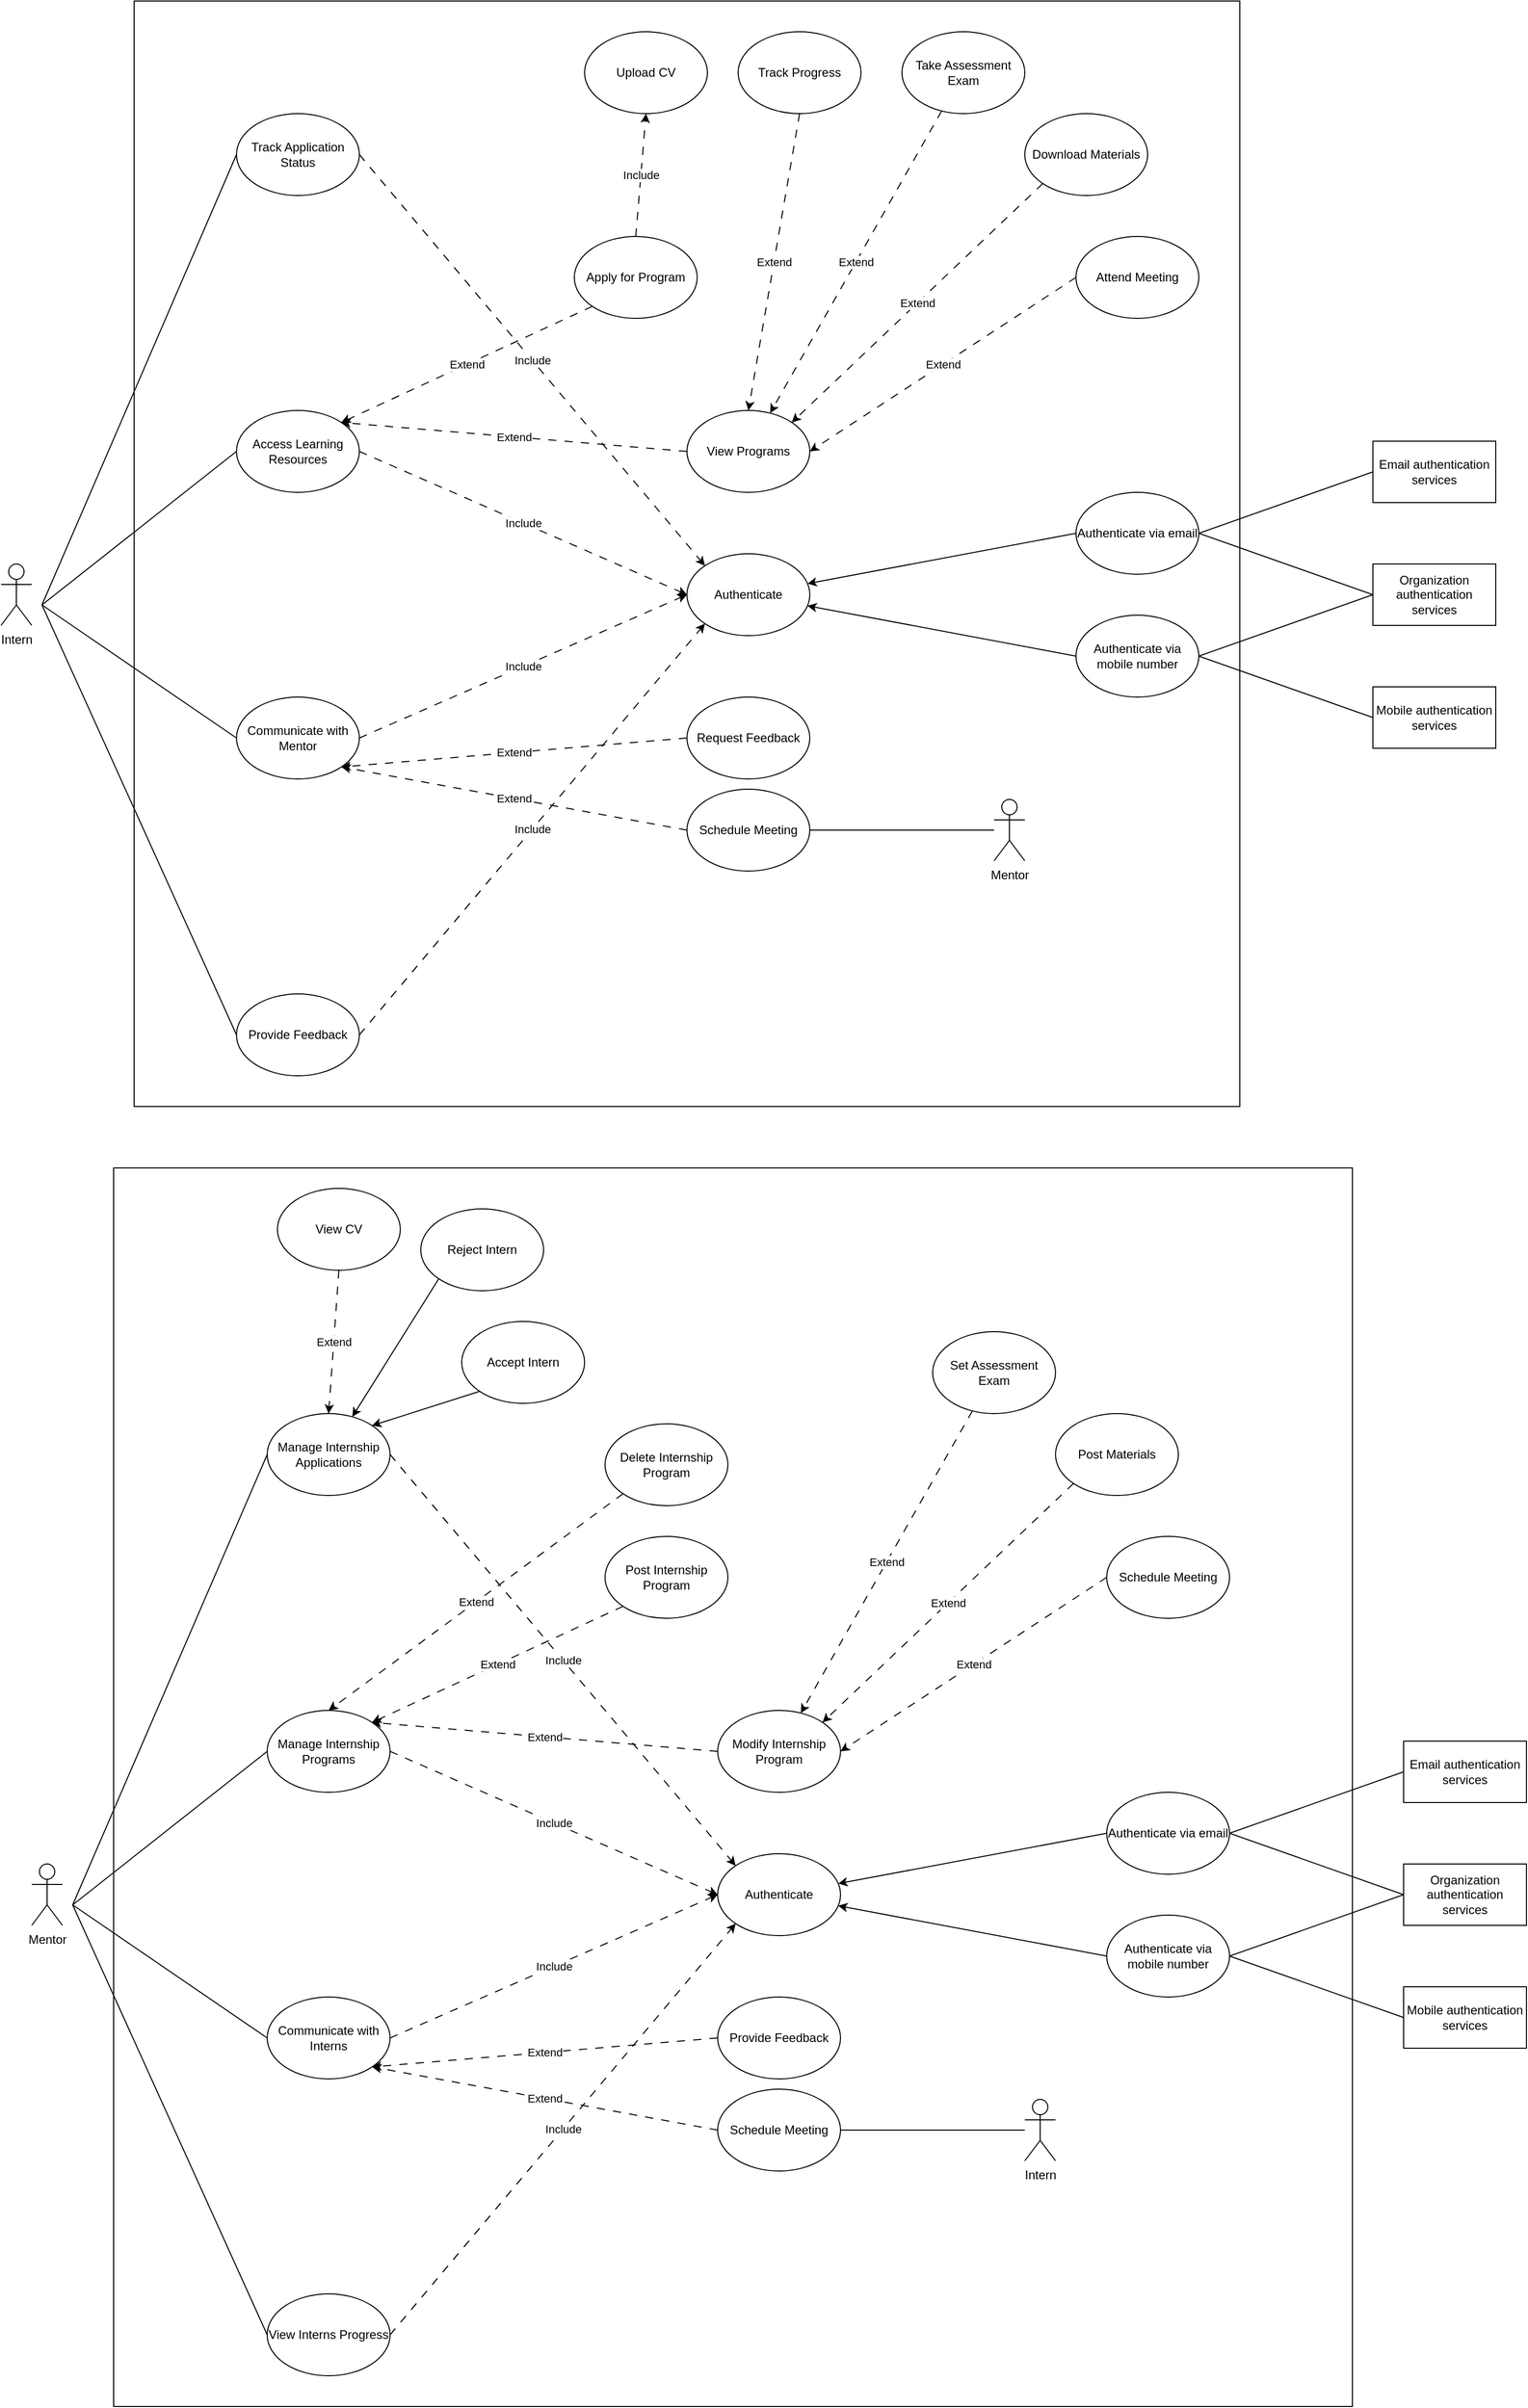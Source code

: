 <mxfile version="22.0.7" type="device">
  <diagram name="Page-1" id="TnXHKUFaA7Sa9w_C5nAh">
    <mxGraphModel dx="2656" dy="1271" grid="1" gridSize="10" guides="1" tooltips="1" connect="1" arrows="1" fold="1" page="1" pageScale="1" pageWidth="2339" pageHeight="3300" math="0" shadow="0">
      <root>
        <mxCell id="0" />
        <mxCell id="1" parent="0" />
        <mxCell id="UTa9K4Zamujy0nshikOh-2" value="" style="whiteSpace=wrap;html=1;aspect=fixed;" vertex="1" parent="1">
          <mxGeometry x="190" y="1310" width="1210" height="1210" as="geometry" />
        </mxCell>
        <mxCell id="UTa9K4Zamujy0nshikOh-1" value="" style="whiteSpace=wrap;html=1;aspect=fixed;" vertex="1" parent="1">
          <mxGeometry x="210" y="170" width="1080" height="1080" as="geometry" />
        </mxCell>
        <mxCell id="tAeaAUWml3lCQ0p2ullZ-1" value="Communicate with Mentor" style="ellipse;whiteSpace=wrap;html=1;" parent="1" vertex="1">
          <mxGeometry x="310" y="850" width="120" height="80" as="geometry" />
        </mxCell>
        <mxCell id="tAeaAUWml3lCQ0p2ullZ-2" value="Intern" style="shape=umlActor;verticalLabelPosition=bottom;verticalAlign=top;html=1;outlineConnect=0;" parent="1" vertex="1">
          <mxGeometry x="80" y="720" width="30" height="60" as="geometry" />
        </mxCell>
        <mxCell id="tAeaAUWml3lCQ0p2ullZ-3" value="Provide Feedback" style="ellipse;whiteSpace=wrap;html=1;" parent="1" vertex="1">
          <mxGeometry x="310" y="1140" width="120" height="80" as="geometry" />
        </mxCell>
        <mxCell id="tAeaAUWml3lCQ0p2ullZ-4" value="Track Application Status" style="ellipse;whiteSpace=wrap;html=1;" parent="1" vertex="1">
          <mxGeometry x="310" y="280" width="120" height="80" as="geometry" />
        </mxCell>
        <mxCell id="tAeaAUWml3lCQ0p2ullZ-5" value="Access Learning Resources" style="ellipse;whiteSpace=wrap;html=1;" parent="1" vertex="1">
          <mxGeometry x="310" y="570" width="120" height="80" as="geometry" />
        </mxCell>
        <mxCell id="tAeaAUWml3lCQ0p2ullZ-6" value="Authenticate" style="ellipse;whiteSpace=wrap;html=1;" parent="1" vertex="1">
          <mxGeometry x="750" y="710" width="120" height="80" as="geometry" />
        </mxCell>
        <mxCell id="tAeaAUWml3lCQ0p2ullZ-8" value="" style="endArrow=classic;html=1;rounded=0;exitX=0;exitY=0.5;exitDx=0;exitDy=0;" parent="1" source="tAeaAUWml3lCQ0p2ullZ-14" target="tAeaAUWml3lCQ0p2ullZ-6" edge="1">
          <mxGeometry width="50" height="50" relative="1" as="geometry">
            <mxPoint x="970" y="810" as="sourcePoint" />
            <mxPoint x="1190" y="620" as="targetPoint" />
          </mxGeometry>
        </mxCell>
        <mxCell id="tAeaAUWml3lCQ0p2ullZ-9" value="Authenticate via email" style="ellipse;whiteSpace=wrap;html=1;" parent="1" vertex="1">
          <mxGeometry x="1130" y="650" width="120" height="80" as="geometry" />
        </mxCell>
        <mxCell id="tAeaAUWml3lCQ0p2ullZ-10" value="Include" style="endArrow=classic;html=1;rounded=0;exitX=1;exitY=0.5;exitDx=0;exitDy=0;dashed=1;dashPattern=8 8;entryX=0;entryY=0.5;entryDx=0;entryDy=0;" parent="1" source="tAeaAUWml3lCQ0p2ullZ-5" target="tAeaAUWml3lCQ0p2ullZ-6" edge="1">
          <mxGeometry width="50" height="50" relative="1" as="geometry">
            <mxPoint x="430" y="570" as="sourcePoint" />
            <mxPoint x="710" y="730" as="targetPoint" />
          </mxGeometry>
        </mxCell>
        <mxCell id="tAeaAUWml3lCQ0p2ullZ-11" value="Include" style="endArrow=classic;html=1;rounded=0;exitX=1;exitY=0.5;exitDx=0;exitDy=0;dashed=1;dashPattern=8 8;entryX=0;entryY=0;entryDx=0;entryDy=0;" parent="1" source="tAeaAUWml3lCQ0p2ullZ-4" target="tAeaAUWml3lCQ0p2ullZ-6" edge="1">
          <mxGeometry width="50" height="50" relative="1" as="geometry">
            <mxPoint x="430" y="410" as="sourcePoint" />
            <mxPoint x="758" y="531" as="targetPoint" />
          </mxGeometry>
        </mxCell>
        <mxCell id="tAeaAUWml3lCQ0p2ullZ-12" value="Include" style="endArrow=classic;html=1;rounded=0;dashed=1;dashPattern=8 8;entryX=0;entryY=1;entryDx=0;entryDy=0;exitX=1;exitY=0.5;exitDx=0;exitDy=0;" parent="1" source="tAeaAUWml3lCQ0p2ullZ-3" target="tAeaAUWml3lCQ0p2ullZ-6" edge="1">
          <mxGeometry width="50" height="50" relative="1" as="geometry">
            <mxPoint x="540" y="980" as="sourcePoint" />
            <mxPoint x="758" y="881" as="targetPoint" />
          </mxGeometry>
        </mxCell>
        <mxCell id="tAeaAUWml3lCQ0p2ullZ-13" value="Include" style="endArrow=classic;html=1;rounded=0;exitX=1;exitY=0.5;exitDx=0;exitDy=0;dashed=1;dashPattern=8 8;entryX=0;entryY=0.5;entryDx=0;entryDy=0;" parent="1" source="tAeaAUWml3lCQ0p2ullZ-1" target="tAeaAUWml3lCQ0p2ullZ-6" edge="1">
          <mxGeometry width="50" height="50" relative="1" as="geometry">
            <mxPoint x="460" y="640" as="sourcePoint" />
            <mxPoint x="690" y="770" as="targetPoint" />
          </mxGeometry>
        </mxCell>
        <mxCell id="tAeaAUWml3lCQ0p2ullZ-14" value="Authenticate via mobile number" style="ellipse;whiteSpace=wrap;html=1;" parent="1" vertex="1">
          <mxGeometry x="1130" y="770" width="120" height="80" as="geometry" />
        </mxCell>
        <mxCell id="tAeaAUWml3lCQ0p2ullZ-15" value="" style="endArrow=classic;html=1;rounded=0;exitX=0;exitY=0.5;exitDx=0;exitDy=0;" parent="1" source="tAeaAUWml3lCQ0p2ullZ-9" target="tAeaAUWml3lCQ0p2ullZ-6" edge="1">
          <mxGeometry width="50" height="50" relative="1" as="geometry">
            <mxPoint x="1130" y="860" as="sourcePoint" />
            <mxPoint x="870" y="800" as="targetPoint" />
          </mxGeometry>
        </mxCell>
        <mxCell id="tAeaAUWml3lCQ0p2ullZ-16" value="" style="endArrow=none;html=1;rounded=0;entryX=1;entryY=0.5;entryDx=0;entryDy=0;endFill=0;exitX=0;exitY=0.5;exitDx=0;exitDy=0;" parent="1" source="tAeaAUWml3lCQ0p2ullZ-17" target="tAeaAUWml3lCQ0p2ullZ-9" edge="1">
          <mxGeometry width="50" height="50" relative="1" as="geometry">
            <mxPoint x="1420" y="690" as="sourcePoint" />
            <mxPoint x="1250" y="741" as="targetPoint" />
          </mxGeometry>
        </mxCell>
        <mxCell id="tAeaAUWml3lCQ0p2ullZ-17" value="Email authentication services" style="rounded=0;whiteSpace=wrap;html=1;" parent="1" vertex="1">
          <mxGeometry x="1420" y="600" width="120" height="60" as="geometry" />
        </mxCell>
        <mxCell id="tAeaAUWml3lCQ0p2ullZ-18" value="Mobile authentication services" style="rounded=0;whiteSpace=wrap;html=1;" parent="1" vertex="1">
          <mxGeometry x="1420" y="840" width="120" height="60" as="geometry" />
        </mxCell>
        <mxCell id="tAeaAUWml3lCQ0p2ullZ-19" value="" style="endArrow=none;html=1;rounded=0;entryX=1;entryY=0.5;entryDx=0;entryDy=0;endFill=0;exitX=0;exitY=0.5;exitDx=0;exitDy=0;" parent="1" source="tAeaAUWml3lCQ0p2ullZ-18" target="tAeaAUWml3lCQ0p2ullZ-14" edge="1">
          <mxGeometry width="50" height="50" relative="1" as="geometry">
            <mxPoint x="1430" y="690" as="sourcePoint" />
            <mxPoint x="1260" y="700" as="targetPoint" />
          </mxGeometry>
        </mxCell>
        <mxCell id="tAeaAUWml3lCQ0p2ullZ-20" value="" style="endArrow=none;html=1;rounded=0;entryX=1;entryY=0.5;entryDx=0;entryDy=0;endFill=0;exitX=0;exitY=0.5;exitDx=0;exitDy=0;" parent="1" source="tAeaAUWml3lCQ0p2ullZ-22" target="tAeaAUWml3lCQ0p2ullZ-14" edge="1">
          <mxGeometry width="50" height="50" relative="1" as="geometry">
            <mxPoint x="1740" y="770" as="sourcePoint" />
            <mxPoint x="1570" y="780" as="targetPoint" />
          </mxGeometry>
        </mxCell>
        <mxCell id="tAeaAUWml3lCQ0p2ullZ-21" value="" style="endArrow=none;html=1;rounded=0;entryX=1;entryY=0.5;entryDx=0;entryDy=0;endFill=0;exitX=0;exitY=0.5;exitDx=0;exitDy=0;" parent="1" source="tAeaAUWml3lCQ0p2ullZ-22" target="tAeaAUWml3lCQ0p2ullZ-9" edge="1">
          <mxGeometry width="50" height="50" relative="1" as="geometry">
            <mxPoint x="1680" y="710" as="sourcePoint" />
            <mxPoint x="1280" y="720" as="targetPoint" />
          </mxGeometry>
        </mxCell>
        <mxCell id="tAeaAUWml3lCQ0p2ullZ-22" value="Organization authentication services" style="rounded=0;whiteSpace=wrap;html=1;" parent="1" vertex="1">
          <mxGeometry x="1420" y="720" width="120" height="60" as="geometry" />
        </mxCell>
        <mxCell id="tAeaAUWml3lCQ0p2ullZ-23" value="" style="endArrow=none;html=1;rounded=0;endFill=0;exitX=0;exitY=0.5;exitDx=0;exitDy=0;" parent="1" source="tAeaAUWml3lCQ0p2ullZ-5" edge="1">
          <mxGeometry width="50" height="50" relative="1" as="geometry">
            <mxPoint x="190" y="580" as="sourcePoint" />
            <mxPoint x="120" y="760" as="targetPoint" />
          </mxGeometry>
        </mxCell>
        <mxCell id="tAeaAUWml3lCQ0p2ullZ-24" value="" style="endArrow=none;html=1;rounded=0;endFill=0;exitX=0;exitY=0.5;exitDx=0;exitDy=0;" parent="1" source="tAeaAUWml3lCQ0p2ullZ-4" edge="1">
          <mxGeometry width="50" height="50" relative="1" as="geometry">
            <mxPoint x="250" y="390" as="sourcePoint" />
            <mxPoint x="120" y="760" as="targetPoint" />
          </mxGeometry>
        </mxCell>
        <mxCell id="tAeaAUWml3lCQ0p2ullZ-25" value="" style="endArrow=none;html=1;rounded=0;endFill=0;exitX=0;exitY=0.5;exitDx=0;exitDy=0;" parent="1" source="tAeaAUWml3lCQ0p2ullZ-1" edge="1">
          <mxGeometry width="50" height="50" relative="1" as="geometry">
            <mxPoint x="350" y="770" as="sourcePoint" />
            <mxPoint x="120" y="760" as="targetPoint" />
          </mxGeometry>
        </mxCell>
        <mxCell id="tAeaAUWml3lCQ0p2ullZ-26" value="" style="endArrow=none;html=1;rounded=0;endFill=0;exitX=0;exitY=0.5;exitDx=0;exitDy=0;" parent="1" source="tAeaAUWml3lCQ0p2ullZ-3" edge="1">
          <mxGeometry width="50" height="50" relative="1" as="geometry">
            <mxPoint x="240" y="1119.697" as="sourcePoint" />
            <mxPoint x="120" y="760" as="targetPoint" />
          </mxGeometry>
        </mxCell>
        <mxCell id="tAeaAUWml3lCQ0p2ullZ-28" value="View Programs" style="ellipse;whiteSpace=wrap;html=1;" parent="1" vertex="1">
          <mxGeometry x="750" y="570" width="120" height="80" as="geometry" />
        </mxCell>
        <mxCell id="tAeaAUWml3lCQ0p2ullZ-29" value="Attend Meeting" style="ellipse;whiteSpace=wrap;html=1;" parent="1" vertex="1">
          <mxGeometry x="1130" y="400" width="120" height="80" as="geometry" />
        </mxCell>
        <mxCell id="tAeaAUWml3lCQ0p2ullZ-30" value="Take Assessment Exam" style="ellipse;whiteSpace=wrap;html=1;" parent="1" vertex="1">
          <mxGeometry x="960" y="200" width="120" height="80" as="geometry" />
        </mxCell>
        <mxCell id="tAeaAUWml3lCQ0p2ullZ-31" value="Track Progress" style="ellipse;whiteSpace=wrap;html=1;" parent="1" vertex="1">
          <mxGeometry x="800" y="200" width="120" height="80" as="geometry" />
        </mxCell>
        <mxCell id="tAeaAUWml3lCQ0p2ullZ-32" value="Download Materials" style="ellipse;whiteSpace=wrap;html=1;" parent="1" vertex="1">
          <mxGeometry x="1080" y="280" width="120" height="80" as="geometry" />
        </mxCell>
        <mxCell id="tAeaAUWml3lCQ0p2ullZ-34" value="Extend" style="endArrow=classic;html=1;rounded=0;dashed=1;dashPattern=8 8;exitX=0.5;exitY=1;exitDx=0;exitDy=0;entryX=0.5;entryY=0;entryDx=0;entryDy=0;" parent="1" source="tAeaAUWml3lCQ0p2ullZ-31" target="tAeaAUWml3lCQ0p2ullZ-28" edge="1">
          <mxGeometry width="50" height="50" relative="1" as="geometry">
            <mxPoint x="850" y="360" as="sourcePoint" />
            <mxPoint x="780" y="530" as="targetPoint" />
          </mxGeometry>
        </mxCell>
        <mxCell id="tAeaAUWml3lCQ0p2ullZ-35" value="Extend" style="endArrow=classic;html=1;rounded=0;dashed=1;dashPattern=8 8;" parent="1" source="tAeaAUWml3lCQ0p2ullZ-30" target="tAeaAUWml3lCQ0p2ullZ-28" edge="1">
          <mxGeometry width="50" height="50" relative="1" as="geometry">
            <mxPoint x="950" y="295" as="sourcePoint" />
            <mxPoint x="900" y="585" as="targetPoint" />
          </mxGeometry>
        </mxCell>
        <mxCell id="tAeaAUWml3lCQ0p2ullZ-36" value="Extend" style="endArrow=classic;html=1;rounded=0;dashed=1;dashPattern=8 8;exitX=0;exitY=1;exitDx=0;exitDy=0;entryX=1;entryY=0;entryDx=0;entryDy=0;" parent="1" source="tAeaAUWml3lCQ0p2ullZ-32" target="tAeaAUWml3lCQ0p2ullZ-28" edge="1">
          <mxGeometry width="50" height="50" relative="1" as="geometry">
            <mxPoint x="880" y="300" as="sourcePoint" />
            <mxPoint x="830" y="590" as="targetPoint" />
          </mxGeometry>
        </mxCell>
        <mxCell id="tAeaAUWml3lCQ0p2ullZ-37" value="Extend" style="endArrow=classic;html=1;rounded=0;dashed=1;dashPattern=8 8;exitX=0;exitY=0.5;exitDx=0;exitDy=0;entryX=1;entryY=0.5;entryDx=0;entryDy=0;" parent="1" source="tAeaAUWml3lCQ0p2ullZ-29" target="tAeaAUWml3lCQ0p2ullZ-28" edge="1">
          <mxGeometry width="50" height="50" relative="1" as="geometry">
            <mxPoint x="890" y="310" as="sourcePoint" />
            <mxPoint x="840" y="600" as="targetPoint" />
          </mxGeometry>
        </mxCell>
        <mxCell id="tAeaAUWml3lCQ0p2ullZ-38" value="Request Feedback" style="ellipse;whiteSpace=wrap;html=1;" parent="1" vertex="1">
          <mxGeometry x="750" y="850" width="120" height="80" as="geometry" />
        </mxCell>
        <mxCell id="tAeaAUWml3lCQ0p2ullZ-41" value="Schedule Meeting" style="ellipse;whiteSpace=wrap;html=1;" parent="1" vertex="1">
          <mxGeometry x="750" y="940" width="120" height="80" as="geometry" />
        </mxCell>
        <mxCell id="tAeaAUWml3lCQ0p2ullZ-43" value="Extend" style="endArrow=classic;html=1;rounded=0;dashed=1;dashPattern=8 8;exitX=0;exitY=0.5;exitDx=0;exitDy=0;entryX=1;entryY=1;entryDx=0;entryDy=0;" parent="1" source="tAeaAUWml3lCQ0p2ullZ-38" target="tAeaAUWml3lCQ0p2ullZ-1" edge="1">
          <mxGeometry width="50" height="50" relative="1" as="geometry">
            <mxPoint x="720" y="800" as="sourcePoint" />
            <mxPoint x="670" y="1090" as="targetPoint" />
          </mxGeometry>
        </mxCell>
        <mxCell id="tAeaAUWml3lCQ0p2ullZ-44" value="Extend" style="endArrow=classic;html=1;rounded=0;dashed=1;dashPattern=8 8;exitX=0;exitY=0.5;exitDx=0;exitDy=0;entryX=1;entryY=1;entryDx=0;entryDy=0;" parent="1" source="tAeaAUWml3lCQ0p2ullZ-41" target="tAeaAUWml3lCQ0p2ullZ-1" edge="1">
          <mxGeometry width="50" height="50" relative="1" as="geometry">
            <mxPoint x="760" y="900" as="sourcePoint" />
            <mxPoint x="422" y="928" as="targetPoint" />
          </mxGeometry>
        </mxCell>
        <mxCell id="tAeaAUWml3lCQ0p2ullZ-45" value="Extend" style="endArrow=classic;html=1;rounded=0;dashed=1;dashPattern=8 8;entryX=1;entryY=0;entryDx=0;entryDy=0;exitX=0;exitY=1;exitDx=0;exitDy=0;" parent="1" source="tAeaAUWml3lCQ0p2ullZ-47" target="tAeaAUWml3lCQ0p2ullZ-5" edge="1">
          <mxGeometry width="50" height="50" relative="1" as="geometry">
            <mxPoint x="620" y="350" as="sourcePoint" />
            <mxPoint x="480" y="570" as="targetPoint" />
          </mxGeometry>
        </mxCell>
        <mxCell id="tAeaAUWml3lCQ0p2ullZ-46" value="Extend" style="endArrow=classic;html=1;rounded=0;dashed=1;dashPattern=8 8;exitX=0;exitY=0.5;exitDx=0;exitDy=0;entryX=1;entryY=0;entryDx=0;entryDy=0;" parent="1" source="tAeaAUWml3lCQ0p2ullZ-28" target="tAeaAUWml3lCQ0p2ullZ-5" edge="1">
          <mxGeometry width="50" height="50" relative="1" as="geometry">
            <mxPoint x="670" y="530" as="sourcePoint" />
            <mxPoint x="440" y="590" as="targetPoint" />
          </mxGeometry>
        </mxCell>
        <mxCell id="tAeaAUWml3lCQ0p2ullZ-47" value="Apply for Program" style="ellipse;whiteSpace=wrap;html=1;" parent="1" vertex="1">
          <mxGeometry x="640" y="400" width="120" height="80" as="geometry" />
        </mxCell>
        <mxCell id="tAeaAUWml3lCQ0p2ullZ-48" value="Mentor" style="shape=umlActor;verticalLabelPosition=bottom;verticalAlign=top;html=1;outlineConnect=0;" parent="1" vertex="1">
          <mxGeometry x="1050" y="950" width="30" height="60" as="geometry" />
        </mxCell>
        <mxCell id="tAeaAUWml3lCQ0p2ullZ-49" value="" style="endArrow=none;html=1;rounded=0;entryX=1;entryY=0.5;entryDx=0;entryDy=0;endFill=0;" parent="1" source="tAeaAUWml3lCQ0p2ullZ-48" target="tAeaAUWml3lCQ0p2ullZ-41" edge="1">
          <mxGeometry width="50" height="50" relative="1" as="geometry">
            <mxPoint x="1060" y="1030" as="sourcePoint" />
            <mxPoint x="890" y="970" as="targetPoint" />
          </mxGeometry>
        </mxCell>
        <mxCell id="tAeaAUWml3lCQ0p2ullZ-53" value="Communicate with Interns" style="ellipse;whiteSpace=wrap;html=1;" parent="1" vertex="1">
          <mxGeometry x="340" y="2120" width="120" height="80" as="geometry" />
        </mxCell>
        <mxCell id="tAeaAUWml3lCQ0p2ullZ-54" value="Mentor" style="shape=umlActor;verticalLabelPosition=bottom;verticalAlign=top;html=1;outlineConnect=0;" parent="1" vertex="1">
          <mxGeometry x="110" y="1990" width="30" height="60" as="geometry" />
        </mxCell>
        <mxCell id="tAeaAUWml3lCQ0p2ullZ-55" value="View Interns Progress" style="ellipse;whiteSpace=wrap;html=1;" parent="1" vertex="1">
          <mxGeometry x="340" y="2410" width="120" height="80" as="geometry" />
        </mxCell>
        <mxCell id="tAeaAUWml3lCQ0p2ullZ-56" value="Manage Internship Applications" style="ellipse;whiteSpace=wrap;html=1;" parent="1" vertex="1">
          <mxGeometry x="340" y="1550" width="120" height="80" as="geometry" />
        </mxCell>
        <mxCell id="tAeaAUWml3lCQ0p2ullZ-57" value="Manage Internship Programs" style="ellipse;whiteSpace=wrap;html=1;" parent="1" vertex="1">
          <mxGeometry x="340" y="1840" width="120" height="80" as="geometry" />
        </mxCell>
        <mxCell id="tAeaAUWml3lCQ0p2ullZ-58" value="Authenticate" style="ellipse;whiteSpace=wrap;html=1;" parent="1" vertex="1">
          <mxGeometry x="780" y="1980" width="120" height="80" as="geometry" />
        </mxCell>
        <mxCell id="tAeaAUWml3lCQ0p2ullZ-59" value="" style="endArrow=classic;html=1;rounded=0;exitX=0;exitY=0.5;exitDx=0;exitDy=0;" parent="1" source="tAeaAUWml3lCQ0p2ullZ-65" target="tAeaAUWml3lCQ0p2ullZ-58" edge="1">
          <mxGeometry width="50" height="50" relative="1" as="geometry">
            <mxPoint x="1000" y="2080" as="sourcePoint" />
            <mxPoint x="1220" y="1890" as="targetPoint" />
          </mxGeometry>
        </mxCell>
        <mxCell id="tAeaAUWml3lCQ0p2ullZ-60" value="Authenticate via email" style="ellipse;whiteSpace=wrap;html=1;" parent="1" vertex="1">
          <mxGeometry x="1160" y="1920" width="120" height="80" as="geometry" />
        </mxCell>
        <mxCell id="tAeaAUWml3lCQ0p2ullZ-61" value="Include" style="endArrow=classic;html=1;rounded=0;exitX=1;exitY=0.5;exitDx=0;exitDy=0;dashed=1;dashPattern=8 8;entryX=0;entryY=0.5;entryDx=0;entryDy=0;" parent="1" source="tAeaAUWml3lCQ0p2ullZ-57" target="tAeaAUWml3lCQ0p2ullZ-58" edge="1">
          <mxGeometry width="50" height="50" relative="1" as="geometry">
            <mxPoint x="460" y="1840" as="sourcePoint" />
            <mxPoint x="740" y="2000" as="targetPoint" />
          </mxGeometry>
        </mxCell>
        <mxCell id="tAeaAUWml3lCQ0p2ullZ-62" value="Include" style="endArrow=classic;html=1;rounded=0;exitX=1;exitY=0.5;exitDx=0;exitDy=0;dashed=1;dashPattern=8 8;entryX=0;entryY=0;entryDx=0;entryDy=0;" parent="1" source="tAeaAUWml3lCQ0p2ullZ-56" target="tAeaAUWml3lCQ0p2ullZ-58" edge="1">
          <mxGeometry width="50" height="50" relative="1" as="geometry">
            <mxPoint x="460" y="1680" as="sourcePoint" />
            <mxPoint x="788" y="1801" as="targetPoint" />
          </mxGeometry>
        </mxCell>
        <mxCell id="tAeaAUWml3lCQ0p2ullZ-63" value="Include" style="endArrow=classic;html=1;rounded=0;dashed=1;dashPattern=8 8;entryX=0;entryY=1;entryDx=0;entryDy=0;exitX=1;exitY=0.5;exitDx=0;exitDy=0;" parent="1" source="tAeaAUWml3lCQ0p2ullZ-55" target="tAeaAUWml3lCQ0p2ullZ-58" edge="1">
          <mxGeometry width="50" height="50" relative="1" as="geometry">
            <mxPoint x="570" y="2250" as="sourcePoint" />
            <mxPoint x="788" y="2151" as="targetPoint" />
          </mxGeometry>
        </mxCell>
        <mxCell id="tAeaAUWml3lCQ0p2ullZ-64" value="Include" style="endArrow=classic;html=1;rounded=0;exitX=1;exitY=0.5;exitDx=0;exitDy=0;dashed=1;dashPattern=8 8;entryX=0;entryY=0.5;entryDx=0;entryDy=0;" parent="1" source="tAeaAUWml3lCQ0p2ullZ-53" target="tAeaAUWml3lCQ0p2ullZ-58" edge="1">
          <mxGeometry width="50" height="50" relative="1" as="geometry">
            <mxPoint x="490" y="1910" as="sourcePoint" />
            <mxPoint x="720" y="2040" as="targetPoint" />
          </mxGeometry>
        </mxCell>
        <mxCell id="tAeaAUWml3lCQ0p2ullZ-65" value="Authenticate via mobile number" style="ellipse;whiteSpace=wrap;html=1;" parent="1" vertex="1">
          <mxGeometry x="1160" y="2040" width="120" height="80" as="geometry" />
        </mxCell>
        <mxCell id="tAeaAUWml3lCQ0p2ullZ-66" value="" style="endArrow=classic;html=1;rounded=0;exitX=0;exitY=0.5;exitDx=0;exitDy=0;" parent="1" source="tAeaAUWml3lCQ0p2ullZ-60" target="tAeaAUWml3lCQ0p2ullZ-58" edge="1">
          <mxGeometry width="50" height="50" relative="1" as="geometry">
            <mxPoint x="1160" y="2130" as="sourcePoint" />
            <mxPoint x="900" y="2070" as="targetPoint" />
          </mxGeometry>
        </mxCell>
        <mxCell id="tAeaAUWml3lCQ0p2ullZ-67" value="" style="endArrow=none;html=1;rounded=0;entryX=1;entryY=0.5;entryDx=0;entryDy=0;endFill=0;exitX=0;exitY=0.5;exitDx=0;exitDy=0;" parent="1" source="tAeaAUWml3lCQ0p2ullZ-68" target="tAeaAUWml3lCQ0p2ullZ-60" edge="1">
          <mxGeometry width="50" height="50" relative="1" as="geometry">
            <mxPoint x="1450" y="1960" as="sourcePoint" />
            <mxPoint x="1280" y="2011" as="targetPoint" />
          </mxGeometry>
        </mxCell>
        <mxCell id="tAeaAUWml3lCQ0p2ullZ-68" value="Email authentication services" style="rounded=0;whiteSpace=wrap;html=1;" parent="1" vertex="1">
          <mxGeometry x="1450" y="1870" width="120" height="60" as="geometry" />
        </mxCell>
        <mxCell id="tAeaAUWml3lCQ0p2ullZ-69" value="Mobile authentication services" style="rounded=0;whiteSpace=wrap;html=1;" parent="1" vertex="1">
          <mxGeometry x="1450" y="2110" width="120" height="60" as="geometry" />
        </mxCell>
        <mxCell id="tAeaAUWml3lCQ0p2ullZ-70" value="" style="endArrow=none;html=1;rounded=0;entryX=1;entryY=0.5;entryDx=0;entryDy=0;endFill=0;exitX=0;exitY=0.5;exitDx=0;exitDy=0;" parent="1" source="tAeaAUWml3lCQ0p2ullZ-69" target="tAeaAUWml3lCQ0p2ullZ-65" edge="1">
          <mxGeometry width="50" height="50" relative="1" as="geometry">
            <mxPoint x="1460" y="1960" as="sourcePoint" />
            <mxPoint x="1290" y="1970" as="targetPoint" />
          </mxGeometry>
        </mxCell>
        <mxCell id="tAeaAUWml3lCQ0p2ullZ-71" value="" style="endArrow=none;html=1;rounded=0;entryX=1;entryY=0.5;entryDx=0;entryDy=0;endFill=0;exitX=0;exitY=0.5;exitDx=0;exitDy=0;" parent="1" source="tAeaAUWml3lCQ0p2ullZ-73" target="tAeaAUWml3lCQ0p2ullZ-65" edge="1">
          <mxGeometry width="50" height="50" relative="1" as="geometry">
            <mxPoint x="1770" y="2040" as="sourcePoint" />
            <mxPoint x="1600" y="2050" as="targetPoint" />
          </mxGeometry>
        </mxCell>
        <mxCell id="tAeaAUWml3lCQ0p2ullZ-72" value="" style="endArrow=none;html=1;rounded=0;entryX=1;entryY=0.5;entryDx=0;entryDy=0;endFill=0;exitX=0;exitY=0.5;exitDx=0;exitDy=0;" parent="1" source="tAeaAUWml3lCQ0p2ullZ-73" target="tAeaAUWml3lCQ0p2ullZ-60" edge="1">
          <mxGeometry width="50" height="50" relative="1" as="geometry">
            <mxPoint x="1710" y="1980" as="sourcePoint" />
            <mxPoint x="1310" y="1990" as="targetPoint" />
          </mxGeometry>
        </mxCell>
        <mxCell id="tAeaAUWml3lCQ0p2ullZ-73" value="Organization authentication services" style="rounded=0;whiteSpace=wrap;html=1;" parent="1" vertex="1">
          <mxGeometry x="1450" y="1990" width="120" height="60" as="geometry" />
        </mxCell>
        <mxCell id="tAeaAUWml3lCQ0p2ullZ-74" value="" style="endArrow=none;html=1;rounded=0;endFill=0;exitX=0;exitY=0.5;exitDx=0;exitDy=0;" parent="1" source="tAeaAUWml3lCQ0p2ullZ-57" edge="1">
          <mxGeometry width="50" height="50" relative="1" as="geometry">
            <mxPoint x="220" y="1850" as="sourcePoint" />
            <mxPoint x="150" y="2030" as="targetPoint" />
          </mxGeometry>
        </mxCell>
        <mxCell id="tAeaAUWml3lCQ0p2ullZ-75" value="" style="endArrow=none;html=1;rounded=0;endFill=0;exitX=0;exitY=0.5;exitDx=0;exitDy=0;" parent="1" source="tAeaAUWml3lCQ0p2ullZ-56" edge="1">
          <mxGeometry width="50" height="50" relative="1" as="geometry">
            <mxPoint x="280" y="1660" as="sourcePoint" />
            <mxPoint x="150" y="2030" as="targetPoint" />
          </mxGeometry>
        </mxCell>
        <mxCell id="tAeaAUWml3lCQ0p2ullZ-76" value="" style="endArrow=none;html=1;rounded=0;endFill=0;exitX=0;exitY=0.5;exitDx=0;exitDy=0;" parent="1" source="tAeaAUWml3lCQ0p2ullZ-53" edge="1">
          <mxGeometry width="50" height="50" relative="1" as="geometry">
            <mxPoint x="380" y="2040" as="sourcePoint" />
            <mxPoint x="150" y="2030" as="targetPoint" />
          </mxGeometry>
        </mxCell>
        <mxCell id="tAeaAUWml3lCQ0p2ullZ-77" value="" style="endArrow=none;html=1;rounded=0;endFill=0;exitX=0;exitY=0.5;exitDx=0;exitDy=0;" parent="1" source="tAeaAUWml3lCQ0p2ullZ-55" edge="1">
          <mxGeometry width="50" height="50" relative="1" as="geometry">
            <mxPoint x="270" y="2389.697" as="sourcePoint" />
            <mxPoint x="150" y="2030" as="targetPoint" />
          </mxGeometry>
        </mxCell>
        <mxCell id="tAeaAUWml3lCQ0p2ullZ-78" value="Modify Internship Program" style="ellipse;whiteSpace=wrap;html=1;" parent="1" vertex="1">
          <mxGeometry x="780" y="1840" width="120" height="80" as="geometry" />
        </mxCell>
        <mxCell id="tAeaAUWml3lCQ0p2ullZ-79" value="Schedule Meeting" style="ellipse;whiteSpace=wrap;html=1;" parent="1" vertex="1">
          <mxGeometry x="1160" y="1670" width="120" height="80" as="geometry" />
        </mxCell>
        <mxCell id="tAeaAUWml3lCQ0p2ullZ-80" value="Set Assessment Exam" style="ellipse;whiteSpace=wrap;html=1;" parent="1" vertex="1">
          <mxGeometry x="990" y="1470" width="120" height="80" as="geometry" />
        </mxCell>
        <mxCell id="tAeaAUWml3lCQ0p2ullZ-82" value="Post Materials" style="ellipse;whiteSpace=wrap;html=1;" parent="1" vertex="1">
          <mxGeometry x="1110" y="1550" width="120" height="80" as="geometry" />
        </mxCell>
        <mxCell id="tAeaAUWml3lCQ0p2ullZ-84" value="Extend" style="endArrow=classic;html=1;rounded=0;dashed=1;dashPattern=8 8;" parent="1" source="tAeaAUWml3lCQ0p2ullZ-80" target="tAeaAUWml3lCQ0p2ullZ-78" edge="1">
          <mxGeometry width="50" height="50" relative="1" as="geometry">
            <mxPoint x="980" y="1565" as="sourcePoint" />
            <mxPoint x="930" y="1855" as="targetPoint" />
          </mxGeometry>
        </mxCell>
        <mxCell id="tAeaAUWml3lCQ0p2ullZ-85" value="Extend" style="endArrow=classic;html=1;rounded=0;dashed=1;dashPattern=8 8;exitX=0;exitY=1;exitDx=0;exitDy=0;entryX=1;entryY=0;entryDx=0;entryDy=0;" parent="1" source="tAeaAUWml3lCQ0p2ullZ-82" target="tAeaAUWml3lCQ0p2ullZ-78" edge="1">
          <mxGeometry width="50" height="50" relative="1" as="geometry">
            <mxPoint x="910" y="1570" as="sourcePoint" />
            <mxPoint x="860" y="1860" as="targetPoint" />
          </mxGeometry>
        </mxCell>
        <mxCell id="tAeaAUWml3lCQ0p2ullZ-86" value="Extend" style="endArrow=classic;html=1;rounded=0;dashed=1;dashPattern=8 8;exitX=0;exitY=0.5;exitDx=0;exitDy=0;entryX=1;entryY=0.5;entryDx=0;entryDy=0;" parent="1" source="tAeaAUWml3lCQ0p2ullZ-79" target="tAeaAUWml3lCQ0p2ullZ-78" edge="1">
          <mxGeometry width="50" height="50" relative="1" as="geometry">
            <mxPoint x="920" y="1580" as="sourcePoint" />
            <mxPoint x="870" y="1870" as="targetPoint" />
          </mxGeometry>
        </mxCell>
        <mxCell id="tAeaAUWml3lCQ0p2ullZ-87" value="Provide Feedback" style="ellipse;whiteSpace=wrap;html=1;" parent="1" vertex="1">
          <mxGeometry x="780" y="2120" width="120" height="80" as="geometry" />
        </mxCell>
        <mxCell id="tAeaAUWml3lCQ0p2ullZ-88" value="Schedule Meeting" style="ellipse;whiteSpace=wrap;html=1;" parent="1" vertex="1">
          <mxGeometry x="780" y="2210" width="120" height="80" as="geometry" />
        </mxCell>
        <mxCell id="tAeaAUWml3lCQ0p2ullZ-89" value="Extend" style="endArrow=classic;html=1;rounded=0;dashed=1;dashPattern=8 8;exitX=0;exitY=0.5;exitDx=0;exitDy=0;entryX=1;entryY=1;entryDx=0;entryDy=0;" parent="1" source="tAeaAUWml3lCQ0p2ullZ-87" target="tAeaAUWml3lCQ0p2ullZ-53" edge="1">
          <mxGeometry width="50" height="50" relative="1" as="geometry">
            <mxPoint x="750" y="2070" as="sourcePoint" />
            <mxPoint x="700" y="2360" as="targetPoint" />
          </mxGeometry>
        </mxCell>
        <mxCell id="tAeaAUWml3lCQ0p2ullZ-90" value="Extend" style="endArrow=classic;html=1;rounded=0;dashed=1;dashPattern=8 8;exitX=0;exitY=0.5;exitDx=0;exitDy=0;entryX=1;entryY=1;entryDx=0;entryDy=0;" parent="1" source="tAeaAUWml3lCQ0p2ullZ-88" target="tAeaAUWml3lCQ0p2ullZ-53" edge="1">
          <mxGeometry width="50" height="50" relative="1" as="geometry">
            <mxPoint x="790" y="2170" as="sourcePoint" />
            <mxPoint x="452" y="2198" as="targetPoint" />
          </mxGeometry>
        </mxCell>
        <mxCell id="tAeaAUWml3lCQ0p2ullZ-91" value="Extend" style="endArrow=classic;html=1;rounded=0;dashed=1;dashPattern=8 8;entryX=1;entryY=0;entryDx=0;entryDy=0;exitX=0;exitY=1;exitDx=0;exitDy=0;" parent="1" source="tAeaAUWml3lCQ0p2ullZ-93" target="tAeaAUWml3lCQ0p2ullZ-57" edge="1">
          <mxGeometry width="50" height="50" relative="1" as="geometry">
            <mxPoint x="650" y="1620" as="sourcePoint" />
            <mxPoint x="510" y="1840" as="targetPoint" />
          </mxGeometry>
        </mxCell>
        <mxCell id="tAeaAUWml3lCQ0p2ullZ-92" value="Extend" style="endArrow=classic;html=1;rounded=0;dashed=1;dashPattern=8 8;exitX=0;exitY=0.5;exitDx=0;exitDy=0;entryX=1;entryY=0;entryDx=0;entryDy=0;" parent="1" source="tAeaAUWml3lCQ0p2ullZ-78" target="tAeaAUWml3lCQ0p2ullZ-57" edge="1">
          <mxGeometry width="50" height="50" relative="1" as="geometry">
            <mxPoint x="700" y="1800" as="sourcePoint" />
            <mxPoint x="470" y="1860" as="targetPoint" />
          </mxGeometry>
        </mxCell>
        <mxCell id="tAeaAUWml3lCQ0p2ullZ-93" value="Post Internship Program" style="ellipse;whiteSpace=wrap;html=1;" parent="1" vertex="1">
          <mxGeometry x="670" y="1670" width="120" height="80" as="geometry" />
        </mxCell>
        <mxCell id="tAeaAUWml3lCQ0p2ullZ-94" value="Intern" style="shape=umlActor;verticalLabelPosition=bottom;verticalAlign=top;html=1;outlineConnect=0;" parent="1" vertex="1">
          <mxGeometry x="1080" y="2220" width="30" height="60" as="geometry" />
        </mxCell>
        <mxCell id="tAeaAUWml3lCQ0p2ullZ-95" value="" style="endArrow=none;html=1;rounded=0;entryX=1;entryY=0.5;entryDx=0;entryDy=0;endFill=0;" parent="1" source="tAeaAUWml3lCQ0p2ullZ-94" target="tAeaAUWml3lCQ0p2ullZ-88" edge="1">
          <mxGeometry width="50" height="50" relative="1" as="geometry">
            <mxPoint x="1090" y="2300" as="sourcePoint" />
            <mxPoint x="920" y="2240" as="targetPoint" />
          </mxGeometry>
        </mxCell>
        <mxCell id="tAeaAUWml3lCQ0p2ullZ-96" value="Delete Internship Program" style="ellipse;whiteSpace=wrap;html=1;" parent="1" vertex="1">
          <mxGeometry x="670" y="1560" width="120" height="80" as="geometry" />
        </mxCell>
        <mxCell id="tAeaAUWml3lCQ0p2ullZ-97" value="Extend" style="endArrow=classic;html=1;rounded=0;dashed=1;dashPattern=8 8;entryX=0.5;entryY=0;entryDx=0;entryDy=0;exitX=0;exitY=1;exitDx=0;exitDy=0;" parent="1" source="tAeaAUWml3lCQ0p2ullZ-96" target="tAeaAUWml3lCQ0p2ullZ-57" edge="1">
          <mxGeometry width="50" height="50" relative="1" as="geometry">
            <mxPoint x="626" y="1680" as="sourcePoint" />
            <mxPoint x="380" y="1794" as="targetPoint" />
          </mxGeometry>
        </mxCell>
        <mxCell id="tAeaAUWml3lCQ0p2ullZ-98" value="Reject Intern" style="ellipse;whiteSpace=wrap;html=1;" parent="1" vertex="1">
          <mxGeometry x="490" y="1350" width="120" height="80" as="geometry" />
        </mxCell>
        <mxCell id="tAeaAUWml3lCQ0p2ullZ-99" value="Accept Intern" style="ellipse;whiteSpace=wrap;html=1;" parent="1" vertex="1">
          <mxGeometry x="530" y="1460" width="120" height="80" as="geometry" />
        </mxCell>
        <mxCell id="tAeaAUWml3lCQ0p2ullZ-100" value="" style="endArrow=classic;html=1;rounded=0;entryX=1;entryY=0;entryDx=0;entryDy=0;exitX=0;exitY=1;exitDx=0;exitDy=0;" parent="1" source="tAeaAUWml3lCQ0p2ullZ-99" target="tAeaAUWml3lCQ0p2ullZ-56" edge="1">
          <mxGeometry width="50" height="50" relative="1" as="geometry">
            <mxPoint x="628" y="1320" as="sourcePoint" />
            <mxPoint x="340" y="1532" as="targetPoint" />
          </mxGeometry>
        </mxCell>
        <mxCell id="tAeaAUWml3lCQ0p2ullZ-101" value="" style="endArrow=classic;html=1;rounded=0;exitX=0;exitY=1;exitDx=0;exitDy=0;" parent="1" source="tAeaAUWml3lCQ0p2ullZ-98" target="tAeaAUWml3lCQ0p2ullZ-56" edge="1">
          <mxGeometry width="50" height="50" relative="1" as="geometry">
            <mxPoint x="538" y="1380" as="sourcePoint" />
            <mxPoint x="250" y="1592" as="targetPoint" />
          </mxGeometry>
        </mxCell>
        <mxCell id="tAeaAUWml3lCQ0p2ullZ-103" value="View CV" style="ellipse;whiteSpace=wrap;html=1;" parent="1" vertex="1">
          <mxGeometry x="350" y="1330" width="120" height="80" as="geometry" />
        </mxCell>
        <mxCell id="tAeaAUWml3lCQ0p2ullZ-105" value="Extend" style="endArrow=classic;html=1;rounded=0;dashed=1;dashPattern=8 8;entryX=0.5;entryY=0;entryDx=0;entryDy=0;exitX=0.5;exitY=1;exitDx=0;exitDy=0;" parent="1" source="tAeaAUWml3lCQ0p2ullZ-103" target="tAeaAUWml3lCQ0p2ullZ-56" edge="1">
          <mxGeometry width="50" height="50" relative="1" as="geometry">
            <mxPoint x="514" y="1380" as="sourcePoint" />
            <mxPoint x="226" y="1592" as="targetPoint" />
          </mxGeometry>
        </mxCell>
        <mxCell id="tAeaAUWml3lCQ0p2ullZ-106" value="Include" style="endArrow=classic;html=1;rounded=0;dashed=1;dashPattern=8 8;exitX=0.5;exitY=0;exitDx=0;exitDy=0;entryX=0.5;entryY=1;entryDx=0;entryDy=0;" parent="1" source="tAeaAUWml3lCQ0p2ullZ-47" target="tAeaAUWml3lCQ0p2ullZ-107" edge="1">
          <mxGeometry width="50" height="50" relative="1" as="geometry">
            <mxPoint x="710" y="390" as="sourcePoint" />
            <mxPoint x="700" y="290" as="targetPoint" />
          </mxGeometry>
        </mxCell>
        <mxCell id="tAeaAUWml3lCQ0p2ullZ-107" value="Upload CV" style="ellipse;whiteSpace=wrap;html=1;" parent="1" vertex="1">
          <mxGeometry x="650" y="200" width="120" height="80" as="geometry" />
        </mxCell>
      </root>
    </mxGraphModel>
  </diagram>
</mxfile>
